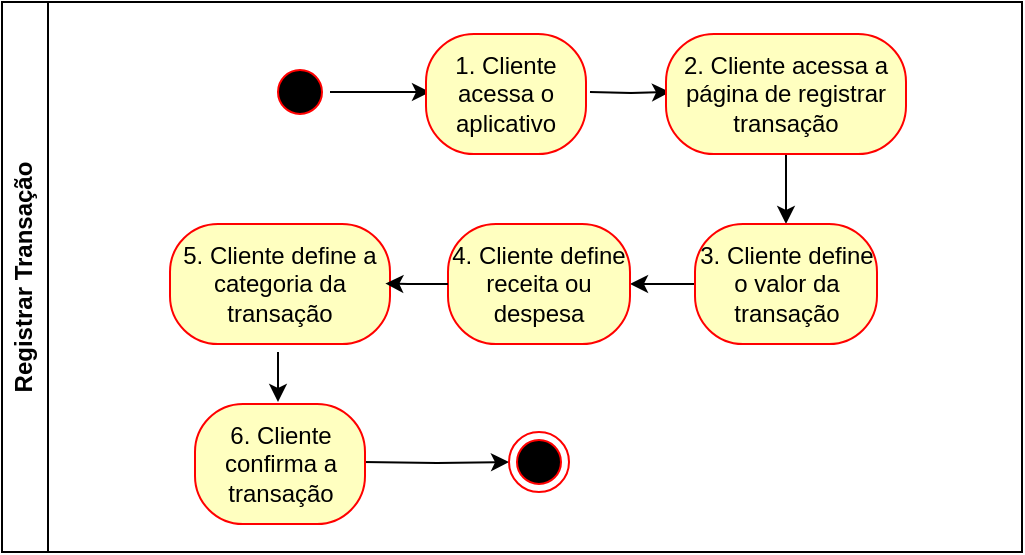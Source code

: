 <mxfile version="28.2.5">
  <diagram name="Página-1" id="9ZSFSqTpKgPwLhmnzNid">
    <mxGraphModel dx="872" dy="511" grid="1" gridSize="10" guides="1" tooltips="1" connect="1" arrows="1" fold="1" page="1" pageScale="1" pageWidth="827" pageHeight="1169" math="0" shadow="0">
      <root>
        <mxCell id="0" />
        <mxCell id="1" parent="0" />
        <mxCell id="5wmZo-m2C_Y5KggY9xoz-2" value="Registrar Transação" style="swimlane;horizontal=0;whiteSpace=wrap;html=1;" vertex="1" parent="1">
          <mxGeometry x="150" y="200" width="510" height="275" as="geometry" />
        </mxCell>
        <mxCell id="5wmZo-m2C_Y5KggY9xoz-9" style="edgeStyle=orthogonalEdgeStyle;rounded=0;orthogonalLoop=1;jettySize=auto;html=1;entryX=0;entryY=0.5;entryDx=0;entryDy=0;" edge="1" parent="5wmZo-m2C_Y5KggY9xoz-2" source="5wmZo-m2C_Y5KggY9xoz-3">
          <mxGeometry relative="1" as="geometry">
            <mxPoint x="214.0" y="45" as="targetPoint" />
          </mxGeometry>
        </mxCell>
        <mxCell id="5wmZo-m2C_Y5KggY9xoz-3" value="" style="ellipse;html=1;shape=startState;fillColor=#000000;strokeColor=#ff0000;" vertex="1" parent="5wmZo-m2C_Y5KggY9xoz-2">
          <mxGeometry x="134" y="30" width="30" height="30" as="geometry" />
        </mxCell>
        <mxCell id="5wmZo-m2C_Y5KggY9xoz-11" value="" style="edgeStyle=orthogonalEdgeStyle;rounded=0;orthogonalLoop=1;jettySize=auto;html=1;" edge="1" parent="5wmZo-m2C_Y5KggY9xoz-2">
          <mxGeometry relative="1" as="geometry">
            <mxPoint x="294.0" y="45" as="sourcePoint" />
            <mxPoint x="334.0" y="45" as="targetPoint" />
          </mxGeometry>
        </mxCell>
        <mxCell id="5wmZo-m2C_Y5KggY9xoz-7" value="1. Cliente acessa o aplicativo" style="rounded=1;whiteSpace=wrap;html=1;arcSize=40;fontColor=#000000;fillColor=#ffffc0;strokeColor=#ff0000;" vertex="1" parent="5wmZo-m2C_Y5KggY9xoz-2">
          <mxGeometry x="212" y="16" width="80" height="60" as="geometry" />
        </mxCell>
        <mxCell id="5wmZo-m2C_Y5KggY9xoz-49" value="" style="edgeStyle=orthogonalEdgeStyle;rounded=0;orthogonalLoop=1;jettySize=auto;html=1;" edge="1" parent="5wmZo-m2C_Y5KggY9xoz-2" source="5wmZo-m2C_Y5KggY9xoz-10" target="5wmZo-m2C_Y5KggY9xoz-12">
          <mxGeometry relative="1" as="geometry" />
        </mxCell>
        <mxCell id="5wmZo-m2C_Y5KggY9xoz-10" value="2. Cliente acessa a página de registrar transação" style="whiteSpace=wrap;html=1;fillColor=#ffffc0;strokeColor=#ff0000;fontColor=#000000;rounded=1;arcSize=40;" vertex="1" parent="5wmZo-m2C_Y5KggY9xoz-2">
          <mxGeometry x="332" y="16" width="120" height="60" as="geometry" />
        </mxCell>
        <mxCell id="5wmZo-m2C_Y5KggY9xoz-48" style="edgeStyle=orthogonalEdgeStyle;rounded=0;orthogonalLoop=1;jettySize=auto;html=1;entryX=1;entryY=0.5;entryDx=0;entryDy=0;" edge="1" parent="5wmZo-m2C_Y5KggY9xoz-2" source="5wmZo-m2C_Y5KggY9xoz-12" target="5wmZo-m2C_Y5KggY9xoz-18">
          <mxGeometry relative="1" as="geometry" />
        </mxCell>
        <mxCell id="5wmZo-m2C_Y5KggY9xoz-12" value="3. Cliente define o valor da transação" style="whiteSpace=wrap;html=1;fillColor=#ffffc0;strokeColor=#ff0000;fontColor=#000000;rounded=1;arcSize=40;" vertex="1" parent="5wmZo-m2C_Y5KggY9xoz-2">
          <mxGeometry x="346.5" y="111" width="91" height="60" as="geometry" />
        </mxCell>
        <mxCell id="5wmZo-m2C_Y5KggY9xoz-18" value="4. Cliente define receita ou despesa" style="whiteSpace=wrap;html=1;fillColor=#ffffc0;strokeColor=#ff0000;fontColor=#000000;rounded=1;arcSize=40;" vertex="1" parent="5wmZo-m2C_Y5KggY9xoz-2">
          <mxGeometry x="223" y="111" width="91" height="60" as="geometry" />
        </mxCell>
        <mxCell id="5wmZo-m2C_Y5KggY9xoz-23" value="" style="edgeStyle=orthogonalEdgeStyle;rounded=0;orthogonalLoop=1;jettySize=auto;html=1;" edge="1" parent="5wmZo-m2C_Y5KggY9xoz-2">
          <mxGeometry relative="1" as="geometry">
            <mxPoint x="138.0" y="175.0" as="sourcePoint" />
            <mxPoint x="138.0" y="200.0" as="targetPoint" />
          </mxGeometry>
        </mxCell>
        <mxCell id="5wmZo-m2C_Y5KggY9xoz-20" value="5. Cliente define a categoria da transação" style="whiteSpace=wrap;html=1;fillColor=#ffffc0;strokeColor=#ff0000;fontColor=#000000;rounded=1;arcSize=40;" vertex="1" parent="5wmZo-m2C_Y5KggY9xoz-2">
          <mxGeometry x="84" y="111" width="110" height="60" as="geometry" />
        </mxCell>
        <mxCell id="5wmZo-m2C_Y5KggY9xoz-21" value="" style="edgeStyle=orthogonalEdgeStyle;rounded=0;orthogonalLoop=1;jettySize=auto;html=1;entryX=0.988;entryY=0.429;entryDx=0;entryDy=0;entryPerimeter=0;" edge="1" parent="5wmZo-m2C_Y5KggY9xoz-2" source="5wmZo-m2C_Y5KggY9xoz-18">
          <mxGeometry relative="1" as="geometry">
            <mxPoint x="191.68" y="140.74" as="targetPoint" />
          </mxGeometry>
        </mxCell>
        <mxCell id="5wmZo-m2C_Y5KggY9xoz-27" style="edgeStyle=orthogonalEdgeStyle;rounded=0;orthogonalLoop=1;jettySize=auto;html=1;entryX=0;entryY=0.5;entryDx=0;entryDy=0;" edge="1" parent="5wmZo-m2C_Y5KggY9xoz-2" target="5wmZo-m2C_Y5KggY9xoz-26">
          <mxGeometry relative="1" as="geometry">
            <mxPoint x="180.5" y="230.0" as="sourcePoint" />
          </mxGeometry>
        </mxCell>
        <mxCell id="5wmZo-m2C_Y5KggY9xoz-22" value="6. Cliente confirma a transação" style="whiteSpace=wrap;html=1;fillColor=#ffffc0;strokeColor=#ff0000;fontColor=#000000;rounded=1;arcSize=40;" vertex="1" parent="5wmZo-m2C_Y5KggY9xoz-2">
          <mxGeometry x="96.5" y="201" width="85" height="60" as="geometry" />
        </mxCell>
        <mxCell id="5wmZo-m2C_Y5KggY9xoz-26" value="" style="ellipse;html=1;shape=endState;fillColor=#000000;strokeColor=#ff0000;" vertex="1" parent="5wmZo-m2C_Y5KggY9xoz-2">
          <mxGeometry x="253.5" y="215" width="30" height="30" as="geometry" />
        </mxCell>
      </root>
    </mxGraphModel>
  </diagram>
</mxfile>
